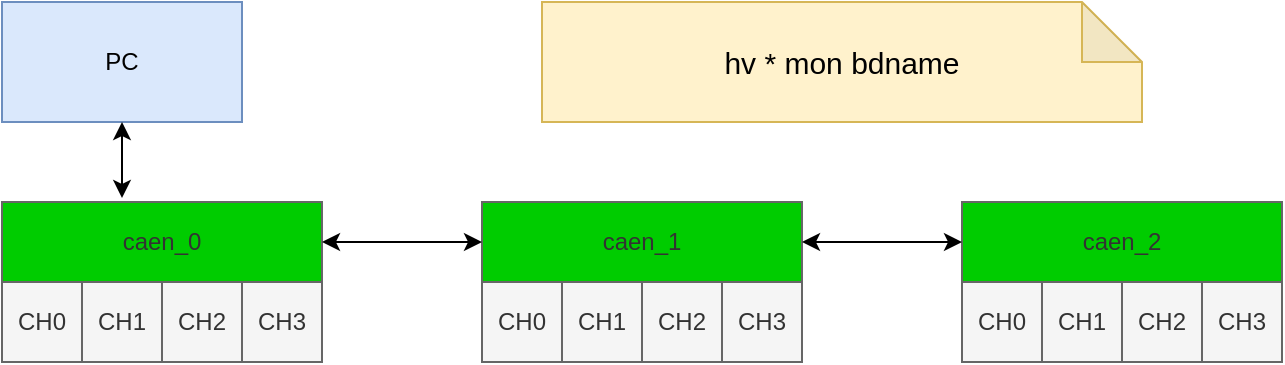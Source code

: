 <mxfile version="14.9.8" type="device"><diagram id="Wjp9Ya-6eyQdvjNooWxN" name="Page-1"><mxGraphModel dx="2062" dy="1122" grid="1" gridSize="10" guides="1" tooltips="1" connect="1" arrows="1" fold="1" page="1" pageScale="1" pageWidth="700" pageHeight="270" math="0" shadow="0"><root><mxCell id="0"/><mxCell id="1" parent="0"/><mxCell id="Sdn-zNU3-7DNsCMkEBE6-1" value="PC" style="rounded=0;whiteSpace=wrap;html=1;fillColor=#dae8fc;strokeColor=#6c8ebf;" vertex="1" parent="1"><mxGeometry x="30" y="30" width="120" height="60" as="geometry"/></mxCell><mxCell id="Sdn-zNU3-7DNsCMkEBE6-2" value="caen_0" style="rounded=0;whiteSpace=wrap;html=1;strokeColor=#666666;fontColor=#333333;fillColor=#00CC00;" vertex="1" parent="1"><mxGeometry x="30" y="130" width="160" height="40" as="geometry"/></mxCell><mxCell id="Sdn-zNU3-7DNsCMkEBE6-5" value="CH0" style="rounded=0;whiteSpace=wrap;html=1;fillColor=#f5f5f5;strokeColor=#666666;fontColor=#333333;" vertex="1" parent="1"><mxGeometry x="30" y="170" width="40" height="40" as="geometry"/></mxCell><mxCell id="Sdn-zNU3-7DNsCMkEBE6-6" value="CH1" style="rounded=0;whiteSpace=wrap;html=1;fillColor=#f5f5f5;strokeColor=#666666;fontColor=#333333;" vertex="1" parent="1"><mxGeometry x="70" y="170" width="40" height="40" as="geometry"/></mxCell><mxCell id="Sdn-zNU3-7DNsCMkEBE6-7" value="CH2" style="rounded=0;whiteSpace=wrap;html=1;strokeColor=#666666;fillColor=#f5f5f5;fontColor=#333333;" vertex="1" parent="1"><mxGeometry x="110" y="170" width="40" height="40" as="geometry"/></mxCell><mxCell id="Sdn-zNU3-7DNsCMkEBE6-8" value="CH3" style="rounded=0;whiteSpace=wrap;html=1;fillColor=#f5f5f5;strokeColor=#666666;fontColor=#333333;" vertex="1" parent="1"><mxGeometry x="150" y="170" width="40" height="40" as="geometry"/></mxCell><mxCell id="Sdn-zNU3-7DNsCMkEBE6-10" value="caen_1" style="rounded=0;whiteSpace=wrap;html=1;strokeColor=#666666;fontColor=#333333;fillColor=#00CC00;" vertex="1" parent="1"><mxGeometry x="270" y="130" width="160" height="40" as="geometry"/></mxCell><mxCell id="Sdn-zNU3-7DNsCMkEBE6-11" value="CH0" style="rounded=0;whiteSpace=wrap;html=1;strokeColor=#666666;fontColor=#333333;fillColor=#f5f5f5;" vertex="1" parent="1"><mxGeometry x="270" y="170" width="40" height="40" as="geometry"/></mxCell><mxCell id="Sdn-zNU3-7DNsCMkEBE6-12" value="CH1" style="rounded=0;whiteSpace=wrap;html=1;strokeColor=#666666;fontColor=#333333;fillColor=#f5f5f5;" vertex="1" parent="1"><mxGeometry x="310" y="170" width="40" height="40" as="geometry"/></mxCell><mxCell id="Sdn-zNU3-7DNsCMkEBE6-13" value="CH2" style="rounded=0;whiteSpace=wrap;html=1;strokeColor=#666666;fontColor=#333333;fillColor=#f5f5f5;" vertex="1" parent="1"><mxGeometry x="350" y="170" width="40" height="40" as="geometry"/></mxCell><mxCell id="Sdn-zNU3-7DNsCMkEBE6-14" value="CH3" style="rounded=0;whiteSpace=wrap;html=1;strokeColor=#666666;fontColor=#333333;fillColor=#f5f5f5;" vertex="1" parent="1"><mxGeometry x="390" y="170" width="40" height="40" as="geometry"/></mxCell><mxCell id="Sdn-zNU3-7DNsCMkEBE6-15" value="caen_2" style="rounded=0;whiteSpace=wrap;html=1;strokeColor=#666666;fontColor=#333333;fillColor=#00CC00;" vertex="1" parent="1"><mxGeometry x="510" y="130" width="160" height="40" as="geometry"/></mxCell><mxCell id="Sdn-zNU3-7DNsCMkEBE6-16" value="CH0" style="rounded=0;whiteSpace=wrap;html=1;fillColor=#f5f5f5;strokeColor=#666666;fontColor=#333333;" vertex="1" parent="1"><mxGeometry x="510" y="170" width="40" height="40" as="geometry"/></mxCell><mxCell id="Sdn-zNU3-7DNsCMkEBE6-17" value="CH1" style="rounded=0;whiteSpace=wrap;html=1;fillColor=#f5f5f5;strokeColor=#666666;fontColor=#333333;" vertex="1" parent="1"><mxGeometry x="550" y="170" width="40" height="40" as="geometry"/></mxCell><mxCell id="Sdn-zNU3-7DNsCMkEBE6-18" value="CH2" style="rounded=0;whiteSpace=wrap;html=1;strokeColor=#666666;fontColor=#333333;fillColor=#f5f5f5;" vertex="1" parent="1"><mxGeometry x="590" y="170" width="40" height="40" as="geometry"/></mxCell><mxCell id="Sdn-zNU3-7DNsCMkEBE6-19" value="CH3" style="rounded=0;whiteSpace=wrap;html=1;fillColor=#f5f5f5;strokeColor=#666666;fontColor=#333333;" vertex="1" parent="1"><mxGeometry x="630" y="170" width="40" height="40" as="geometry"/></mxCell><mxCell id="Sdn-zNU3-7DNsCMkEBE6-20" value="" style="endArrow=classic;startArrow=classic;html=1;entryX=0.5;entryY=1;entryDx=0;entryDy=0;exitX=0.375;exitY=-0.05;exitDx=0;exitDy=0;exitPerimeter=0;" edge="1" parent="1" source="Sdn-zNU3-7DNsCMkEBE6-2" target="Sdn-zNU3-7DNsCMkEBE6-1"><mxGeometry width="50" height="50" relative="1" as="geometry"><mxPoint x="310" y="410" as="sourcePoint"/><mxPoint x="360" y="360" as="targetPoint"/></mxGeometry></mxCell><mxCell id="Sdn-zNU3-7DNsCMkEBE6-21" value="" style="endArrow=classic;startArrow=classic;html=1;exitX=1;exitY=0.5;exitDx=0;exitDy=0;entryX=0;entryY=0.5;entryDx=0;entryDy=0;fillColor=#f5f5f5;" edge="1" parent="1" source="Sdn-zNU3-7DNsCMkEBE6-2" target="Sdn-zNU3-7DNsCMkEBE6-10"><mxGeometry width="50" height="50" relative="1" as="geometry"><mxPoint x="310" y="410" as="sourcePoint"/><mxPoint x="250" y="170" as="targetPoint"/></mxGeometry></mxCell><mxCell id="Sdn-zNU3-7DNsCMkEBE6-22" value="" style="endArrow=classic;startArrow=classic;html=1;exitX=1;exitY=0.5;exitDx=0;exitDy=0;entryX=0;entryY=0.5;entryDx=0;entryDy=0;fillColor=#f5f5f5;" edge="1" parent="1" source="Sdn-zNU3-7DNsCMkEBE6-10" target="Sdn-zNU3-7DNsCMkEBE6-15"><mxGeometry width="50" height="50" relative="1" as="geometry"><mxPoint x="310" y="410" as="sourcePoint"/><mxPoint x="360" y="360" as="targetPoint"/></mxGeometry></mxCell><mxCell id="Sdn-zNU3-7DNsCMkEBE6-24" value="&lt;font style=&quot;font-size: 15px&quot;&gt;hv * mon bdname&lt;/font&gt;" style="shape=note;whiteSpace=wrap;html=1;backgroundOutline=1;darkOpacity=0.05;fillColor=#fff2cc;strokeColor=#d6b656;" vertex="1" parent="1"><mxGeometry x="300" y="30" width="300" height="60" as="geometry"/></mxCell></root></mxGraphModel></diagram></mxfile>